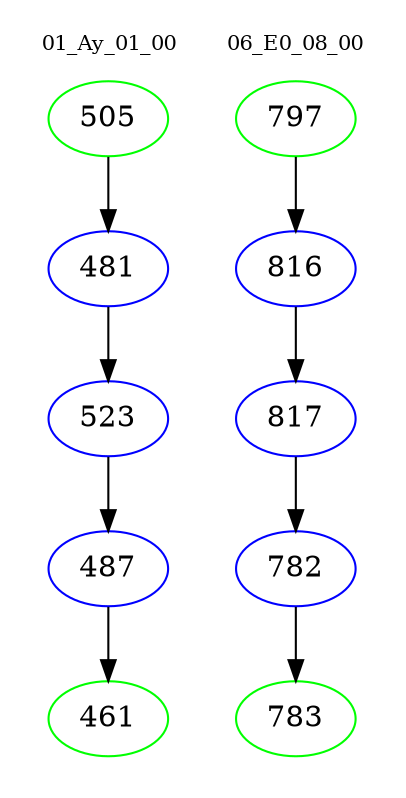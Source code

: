 digraph{
subgraph cluster_0 {
color = white
label = "01_Ay_01_00";
fontsize=10;
T0_505 [label="505", color="green"]
T0_505 -> T0_481 [color="black"]
T0_481 [label="481", color="blue"]
T0_481 -> T0_523 [color="black"]
T0_523 [label="523", color="blue"]
T0_523 -> T0_487 [color="black"]
T0_487 [label="487", color="blue"]
T0_487 -> T0_461 [color="black"]
T0_461 [label="461", color="green"]
}
subgraph cluster_1 {
color = white
label = "06_E0_08_00";
fontsize=10;
T1_797 [label="797", color="green"]
T1_797 -> T1_816 [color="black"]
T1_816 [label="816", color="blue"]
T1_816 -> T1_817 [color="black"]
T1_817 [label="817", color="blue"]
T1_817 -> T1_782 [color="black"]
T1_782 [label="782", color="blue"]
T1_782 -> T1_783 [color="black"]
T1_783 [label="783", color="green"]
}
}
